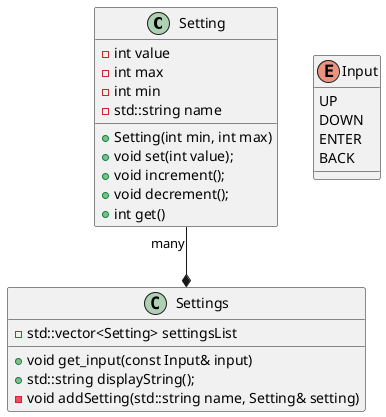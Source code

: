 @startuml settings

class Setting {
    +Setting(int min, int max)
    +void set(int value);
    +void increment();
    +void decrement();
    +int get()
    -int value
    -int max
    -int min
    -std::string name
}

enum Input {
    UP
    DOWN
    ENTER
    BACK
}

class Settings {
    +void get_input(const Input& input)
    +std::string displayString();
    -void addSetting(std::string name, Setting& setting)
    -std::vector<Setting> settingsList
}


Setting "many" --* Settings


@enduml